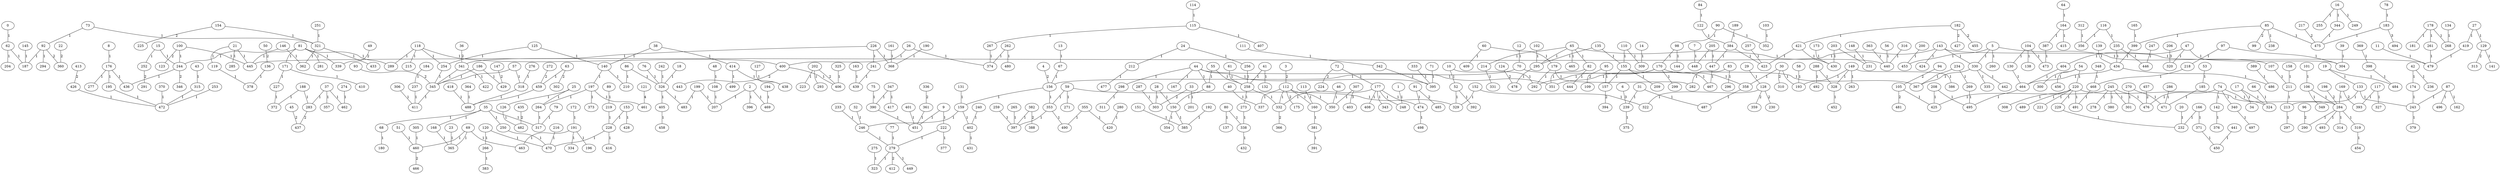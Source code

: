 graph abstract {
  0 [label="0"];
  1 [label="1"];
  2 [label="2"];
  3 [label="3"];
  4 [label="4"];
  5 [label="5"];
  6 [label="6"];
  7 [label="7"];
  8 [label="8"];
  9 [label="9"];
  10 [label="10"];
  11 [label="11"];
  12 [label="12"];
  13 [label="13"];
  14 [label="14"];
  15 [label="15"];
  16 [label="16"];
  17 [label="17"];
  18 [label="18"];
  19 [label="19"];
  20 [label="20"];
  21 [label="21"];
  22 [label="22"];
  23 [label="23"];
  24 [label="24"];
  25 [label="25"];
  26 [label="26"];
  27 [label="27"];
  28 [label="28"];
  29 [label="29"];
  30 [label="30"];
  31 [label="31"];
  32 [label="32"];
  33 [label="33"];
  34 [label="34"];
  35 [label="35"];
  36 [label="36"];
  37 [label="37"];
  38 [label="38"];
  39 [label="39"];
  40 [label="40"];
  41 [label="41"];
  42 [label="42"];
  43 [label="43"];
  44 [label="44"];
  45 [label="45"];
  46 [label="46"];
  47 [label="47"];
  48 [label="48"];
  49 [label="49"];
  50 [label="50"];
  51 [label="51"];
  52 [label="52"];
  53 [label="53"];
  54 [label="54"];
  55 [label="55"];
  56 [label="56"];
  57 [label="57"];
  58 [label="58"];
  59 [label="59"];
  60 [label="60"];
  61 [label="61"];
  62 [label="62"];
  63 [label="63"];
  64 [label="64"];
  65 [label="65"];
  66 [label="66"];
  67 [label="67"];
  68 [label="68"];
  69 [label="69"];
  70 [label="70"];
  71 [label="71"];
  72 [label="72"];
  73 [label="73"];
  74 [label="74"];
  75 [label="75"];
  76 [label="76"];
  77 [label="77"];
  78 [label="78"];
  79 [label="79"];
  80 [label="80"];
  81 [label="81"];
  82 [label="82"];
  83 [label="83"];
  84 [label="84"];
  85 [label="85"];
  86 [label="86"];
  87 [label="87"];
  88 [label="88"];
  89 [label="89"];
  90 [label="90"];
  91 [label="91"];
  92 [label="92"];
  93 [label="93"];
  94 [label="94"];
  95 [label="95"];
  96 [label="96"];
  97 [label="97"];
  98 [label="98"];
  99 [label="99"];
  100 [label="100"];
  101 [label="101"];
  102 [label="102"];
  103 [label="103"];
  104 [label="104"];
  105 [label="105"];
  106 [label="106"];
  107 [label="107"];
  108 [label="108"];
  109 [label="109"];
  110 [label="110"];
  111 [label="111"];
  112 [label="112"];
  113 [label="113"];
  114 [label="114"];
  115 [label="115"];
  116 [label="116"];
  117 [label="117"];
  118 [label="118"];
  119 [label="119"];
  120 [label="120"];
  121 [label="121"];
  122 [label="122"];
  123 [label="123"];
  124 [label="124"];
  125 [label="125"];
  126 [label="126"];
  127 [label="127"];
  128 [label="128"];
  129 [label="129"];
  130 [label="130"];
  131 [label="131"];
  132 [label="132"];
  133 [label="133"];
  134 [label="134"];
  135 [label="135"];
  136 [label="136"];
  137 [label="137"];
  138 [label="138"];
  139 [label="139"];
  140 [label="140"];
  141 [label="141"];
  142 [label="142"];
  143 [label="143"];
  144 [label="144"];
  145 [label="145"];
  146 [label="146"];
  147 [label="147"];
  148 [label="148"];
  149 [label="149"];
  150 [label="150"];
  151 [label="151"];
  152 [label="152"];
  153 [label="153"];
  154 [label="154"];
  155 [label="155"];
  156 [label="156"];
  157 [label="157"];
  158 [label="158"];
  159 [label="159"];
  160 [label="160"];
  161 [label="161"];
  162 [label="162"];
  163 [label="163"];
  164 [label="164"];
  165 [label="165"];
  166 [label="166"];
  167 [label="167"];
  168 [label="168"];
  169 [label="169"];
  170 [label="170"];
  171 [label="171"];
  172 [label="172"];
  173 [label="173"];
  174 [label="174"];
  175 [label="175"];
  176 [label="176"];
  177 [label="177"];
  178 [label="178"];
  179 [label="179"];
  180 [label="180"];
  181 [label="181"];
  182 [label="182"];
  183 [label="183"];
  184 [label="184"];
  185 [label="185"];
  186 [label="186"];
  187 [label="187"];
  188 [label="188"];
  189 [label="189"];
  190 [label="190"];
  191 [label="191"];
  192 [label="192"];
  193 [label="193"];
  194 [label="194"];
  195 [label="195"];
  196 [label="196"];
  197 [label="197"];
  198 [label="198"];
  199 [label="199"];
  200 [label="200"];
  201 [label="201"];
  202 [label="202"];
  203 [label="203"];
  204 [label="204"];
  205 [label="205"];
  206 [label="206"];
  207 [label="207"];
  208 [label="208"];
  209 [label="209"];
  210 [label="210"];
  211 [label="211"];
  212 [label="212"];
  213 [label="213"];
  214 [label="214"];
  215 [label="215"];
  216 [label="216"];
  217 [label="217"];
  218 [label="218"];
  219 [label="219"];
  220 [label="220"];
  221 [label="221"];
  222 [label="222"];
  223 [label="223"];
  224 [label="224"];
  225 [label="225"];
  226 [label="226"];
  227 [label="227"];
  228 [label="228"];
  229 [label="229"];
  230 [label="230"];
  231 [label="231"];
  232 [label="232"];
  233 [label="233"];
  234 [label="234"];
  235 [label="235"];
  236 [label="236"];
  237 [label="237"];
  238 [label="238"];
  239 [label="239"];
  240 [label="240"];
  241 [label="241"];
  242 [label="242"];
  243 [label="243"];
  244 [label="244"];
  245 [label="245"];
  246 [label="246"];
  247 [label="247"];
  248 [label="248"];
  249 [label="249"];
  250 [label="250"];
  251 [label="251"];
  252 [label="252"];
  253 [label="253"];
  254 [label="254"];
  255 [label="255"];
  256 [label="256"];
  257 [label="257"];
  258 [label="258"];
  259 [label="259"];
  260 [label="260"];
  261 [label="261"];
  262 [label="262"];
  263 [label="263"];
  264 [label="264"];
  265 [label="265"];
  266 [label="266"];
  267 [label="267"];
  268 [label="268"];
  269 [label="269"];
  270 [label="270"];
  271 [label="271"];
  272 [label="272"];
  273 [label="273"];
  274 [label="274"];
  275 [label="275"];
  276 [label="276"];
  277 [label="277"];
  278 [label="278"];
  279 [label="279"];
  280 [label="280"];
  281 [label="281"];
  282 [label="282"];
  283 [label="283"];
  284 [label="284"];
  285 [label="285"];
  286 [label="286"];
  287 [label="287"];
  288 [label="288"];
  289 [label="289"];
  290 [label="290"];
  291 [label="291"];
  292 [label="292"];
  293 [label="293"];
  294 [label="294"];
  295 [label="295"];
  296 [label="296"];
  297 [label="297"];
  298 [label="298"];
  299 [label="299"];
  300 [label="300"];
  301 [label="301"];
  302 [label="302"];
  303 [label="303"];
  304 [label="304"];
  305 [label="305"];
  306 [label="306"];
  307 [label="307"];
  308 [label="308"];
  309 [label="309"];
  310 [label="310"];
  311 [label="311"];
  312 [label="312"];
  313 [label="313"];
  314 [label="314"];
  315 [label="315"];
  316 [label="316"];
  317 [label="317"];
  318 [label="318"];
  319 [label="319"];
  320 [label="320"];
  321 [label="321"];
  322 [label="322"];
  323 [label="323"];
  324 [label="324"];
  325 [label="325"];
  326 [label="326"];
  327 [label="327"];
  328 [label="328"];
  329 [label="329"];
  330 [label="330"];
  331 [label="331"];
  332 [label="332"];
  333 [label="333"];
  334 [label="334"];
  335 [label="335"];
  336 [label="336"];
  337 [label="337"];
  338 [label="338"];
  339 [label="339"];
  340 [label="340"];
  341 [label="341"];
  342 [label="342"];
  343 [label="343"];
  344 [label="344"];
  345 [label="345"];
  346 [label="346"];
  347 [label="347"];
  348 [label="348"];
  349 [label="349"];
  350 [label="350"];
  351 [label="351"];
  352 [label="352"];
  353 [label="353"];
  354 [label="354"];
  355 [label="355"];
  356 [label="356"];
  357 [label="357"];
  358 [label="358"];
  359 [label="359"];
  360 [label="360"];
  361 [label="361"];
  362 [label="362"];
  363 [label="363"];
  364 [label="364"];
  365 [label="365"];
  366 [label="366"];
  367 [label="367"];
  368 [label="368"];
  369 [label="369"];
  370 [label="370"];
  371 [label="371"];
  372 [label="372"];
  373 [label="373"];
  374 [label="374"];
  375 [label="375"];
  376 [label="376"];
  377 [label="377"];
  378 [label="378"];
  379 [label="379"];
  380 [label="380"];
  381 [label="381"];
  382 [label="382"];
  383 [label="383"];
  384 [label="384"];
  385 [label="385"];
  386 [label="386"];
  387 [label="387"];
  388 [label="388"];
  389 [label="389"];
  390 [label="390"];
  391 [label="391"];
  392 [label="392"];
  393 [label="393"];
  394 [label="394"];
  395 [label="395"];
  396 [label="396"];
  397 [label="397"];
  398 [label="398"];
  399 [label="399"];
  400 [label="400"];
  401 [label="401"];
  402 [label="402"];
  403 [label="403"];
  404 [label="404"];
  405 [label="405"];
  406 [label="406"];
  407 [label="407"];
  408 [label="408"];
  409 [label="409"];
  410 [label="410"];
  411 [label="411"];
  412 [label="412"];
  413 [label="413"];
  414 [label="414"];
  415 [label="415"];
  416 [label="416"];
  417 [label="417"];
  418 [label="418"];
  419 [label="419"];
  420 [label="420"];
  421 [label="421"];
  422 [label="422"];
  423 [label="423"];
  424 [label="424"];
  425 [label="425"];
  426 [label="426"];
  427 [label="427"];
  428 [label="428"];
  429 [label="429"];
  430 [label="430"];
  431 [label="431"];
  432 [label="432"];
  433 [label="433"];
  434 [label="434"];
  435 [label="435"];
  436 [label="436"];
  437 [label="437"];
  438 [label="438"];
  439 [label="439"];
  440 [label="440"];
  441 [label="441"];
  442 [label="442"];
  443 [label="443"];
  444 [label="444"];
  445 [label="445"];
  446 [label="446"];
  447 [label="447"];
  448 [label="448"];
  449 [label="449"];
  450 [label="450"];
  451 [label="451"];
  452 [label="452"];
  453 [label="453"];
  454 [label="454"];
  455 [label="455"];
  456 [label="456"];
  457 [label="457"];
  458 [label="458"];
  459 [label="459"];
  460 [label="460"];
  461 [label="461"];
  462 [label="462"];
  463 [label="463"];
  464 [label="464"];
  465 [label="465"];
  466 [label="466"];
  467 [label="467"];
  468 [label="468"];
  469 [label="469"];
  470 [label="470"];
  471 [label="471"];
  472 [label="472"];
  473 [label="473"];
  474 [label="474"];
  475 [label="475"];
  476 [label="476"];
  477 [label="477"];
  478 [label="478"];
  479 [label="479"];
  480 [label="480"];
  481 [label="481"];
  482 [label="482"];
  483 [label="483"];
  484 [label="484"];
  485 [label="485"];
  486 [label="486"];
  487 [label="487"];
  488 [label="488"];
  489 [label="489"];
  490 [label="490"];
  491 [label="491"];
  492 [label="492"];
  493 [label="493"];
  494 [label="494"];
  495 [label="495"];
  496 [label="496"];
  497 [label="497"];
  498 [label="498"];
  499 [label="499"];
  0 -- 62 [label="1"];
  1 -- 248 [label="1"];
  2 -- 396 [label="1"];
  2 -- 469 [label="1"];
  2 -- 207 [label="1"];
  3 -- 112 [label="2"];
  4 -- 156 [label="2"];
  5 -- 260 [label="1"];
  5 -- 107 [label="1"];
  5 -- 330 [label="1"];
  5 -- 453 [label="1"];
  6 -- 239 [label="3"];
  7 -- 448 [label="1"];
  8 -- 176 [label="1"];
  9 -- 451 [label="1"];
  9 -- 222 [label="1"];
  10 -- 52 [label="1"];
  10 -- 292 [label="1"];
  11 -- 479 [label="1"];
  12 -- 70 [label="1"];
  13 -- 67 [label="1"];
  14 -- 309 [label="1"];
  15 -- 252 [label="1"];
  15 -- 244 [label="1"];
  16 -- 255 [label="1"];
  16 -- 249 [label="1"];
  16 -- 344 [label="1"];
  17 -- 34 [label="1"];
  17 -- 324 [label="1"];
  18 -- 326 [label="1"];
  19 -- 484 [label="1"];
  19 -- 133 [label="1"];
  20 -- 232 [label="1"];
  21 -- 119 [label="1"];
  21 -- 445 [label="1"];
  21 -- 285 [label="1"];
  22 -- 360 [label="2"];
  23 -- 365 [label="1"];
  24 -- 256 [label="1"];
  24 -- 212 [label="1"];
  25 -- 126 [label="1"];
  25 -- 264 [label="1"];
  26 -- 374 [label="1"];
  26 -- 400 [label="1"];
  27 -- 419 [label="1"];
  27 -- 129 [label="1"];
  28 -- 303 [label="1"];
  28 -- 150 [label="1"];
  29 -- 128 [label="1"];
  30 -- 193 [label="1"];
  30 -- 310 [label="2"];
  30 -- 358 [label="1"];
  31 -- 239 [label="1"];
  31 -- 487 [label="1"];
  32 -- 246 [label="1"];
  33 -- 303 [label="2"];
  33 -- 201 [label="1"];
  35 -- 68 [label="1"];
  35 -- 250 [label="1"];
  35 -- 168 [label="1"];
  35 -- 317 [label="1"];
  36 -- 341 [label="2"];
  37 -- 283 [label="1"];
  37 -- 357 [label="1"];
  37 -- 462 [label="1"];
  38 -- 414 [label="1"];
  38 -- 140 [label="1"];
  39 -- 304 [label="1"];
  40 -- 337 [label="1"];
  41 -- 258 [label="1"];
  41 -- 132 [label="1"];
  42 -- 174 [label="1"];
  42 -- 236 [label="1"];
  43 -- 315 [label="1"];
  44 -- 88 [label="1"];
  44 -- 167 [label="1"];
  44 -- 395 [label="1"];
  44 -- 351 [label="1"];
  44 -- 298 [label="1"];
  45 -- 437 [label="2"];
  46 -- 350 [label="1"];
  47 -- 304 [label="1"];
  47 -- 320 [label="1"];
  47 -- 404 [label="1"];
  48 -- 108 [label="1"];
  49 -- 339 [label="2"];
  50 -- 136 [label="2"];
  51 -- 460 [label="1"];
  52 -- 392 [label="1"];
  52 -- 329 [label="1"];
  53 -- 185 [label="1"];
  54 -- 220 [label="1"];
  54 -- 300 [label="1"];
  54 -- 456 [label="1"];
  55 -- 88 [label="1"];
  55 -- 258 [label="1"];
  56 -- 440 [label="1"];
  57 -- 318 [label="1"];
  57 -- 345 [label="1"];
  58 -- 193 [label="1"];
  59 -- 271 [label="1"];
  59 -- 353 [label="1"];
  59 -- 329 [label="1"];
  60 -- 409 [label="1"];
  60 -- 179 [label="1"];
  61 -- 258 [label="1"];
  62 -- 187 [label="1"];
  62 -- 204 [label="1"];
  63 -- 459 [label="1"];
  63 -- 302 [label="2"];
  64 -- 164 [label="1"];
  65 -- 465 [label="1"];
  65 -- 214 [label="1"];
  65 -- 295 [label="1"];
  65 -- 82 [label="1"];
  65 -- 440 [label="1"];
  66 -- 324 [label="1"];
  67 -- 156 [label="1"];
  68 -- 180 [label="1"];
  69 -- 460 [label="1"];
  69 -- 365 [label="1"];
  69 -- 463 [label="1"];
  70 -- 367 [label="1"];
  70 -- 156 [label="1"];
  71 -- 395 [label="1"];
  72 -- 177 [label="1"];
  72 -- 224 [label="2"];
  73 -- 92 [label="1"];
  73 -- 321 [label="1"];
  74 -- 324 [label="1"];
  74 -- 142 [label="1"];
  74 -- 340 [label="1"];
  74 -- 476 [label="1"];
  75 -- 390 [label="1"];
  76 -- 326 [label="1"];
  77 -- 279 [label="1"];
  78 -- 183 [label="1"];
  79 -- 317 [label="1"];
  80 -- 137 [label="1"];
  80 -- 338 [label="1"];
  81 -- 281 [label="1"];
  81 -- 445 [label="1"];
  81 -- 289 [label="1"];
  81 -- 339 [label="1"];
  81 -- 171 [label="1"];
  82 -- 444 [label="1"];
  82 -- 351 [label="1"];
  83 -- 282 [label="1"];
  83 -- 296 [label="1"];
  84 -- 122 [label="1"];
  85 -- 399 [label="1"];
  85 -- 99 [label="2"];
  85 -- 238 [label="1"];
  85 -- 475 [label="1"];
  86 -- 326 [label="1"];
  86 -- 210 [label="1"];
  87 -- 243 [label="1"];
  87 -- 496 [label="1"];
  87 -- 162 [label="1"];
  88 -- 150 [label="1"];
  89 -- 219 [label="1"];
  90 -- 352 [label="1"];
  90 -- 98 [label="1"];
  91 -- 485 [label="2"];
  91 -- 474 [label="1"];
  92 -- 294 [label="1"];
  92 -- 360 [label="2"];
  92 -- 187 [label="1"];
  93 -- 345 [label="2"];
  94 -- 105 [label="2"];
  95 -- 157 [label="1"];
  95 -- 109 [label="2"];
  96 -- 290 [label="2"];
  97 -- 304 [label="1"];
  97 -- 218 [label="1"];
  98 -- 170 [label="1"];
  98 -- 144 [label="1"];
  100 -- 445 [label="1"];
  100 -- 244 [label="1"];
  100 -- 123 [label="2"];
  101 -- 106 [label="1"];
  102 -- 295 [label="1"];
  103 -- 352 [label="1"];
  104 -- 138 [label="1"];
  104 -- 130 [label="1"];
  104 -- 473 [label="1"];
  105 -- 425 [label="1"];
  105 -- 481 [label="2"];
  106 -- 284 [label="1"];
  106 -- 349 [label="1"];
  107 -- 211 [label="1"];
  108 -- 207 [label="1"];
  110 -- 309 [label="1"];
  110 -- 155 [label="1"];
  111 -- 342 [label="1"];
  112 -- 160 [label="1"];
  112 -- 337 [label="1"];
  112 -- 175 [label="2"];
  112 -- 332 [label="1"];
  112 -- 350 [label="1"];
  113 -- 160 [label="1"];
  114 -- 115 [label="1"];
  115 -- 407 [label="1"];
  115 -- 267 [label="1"];
  116 -- 235 [label="1"];
  116 -- 356 [label="1"];
  117 -- 327 [label="1"];
  117 -- 393 [label="1"];
  118 -- 289 [label="1"];
  118 -- 400 [label="1"];
  118 -- 215 [label="1"];
  118 -- 254 [label="1"];
  119 -- 378 [label="1"];
  120 -- 470 [label="1"];
  120 -- 266 [label="1"];
  121 -- 461 [label="4"];
  122 -- 384 [label="1"];
  124 -- 478 [label="2"];
  125 -- 254 [label="1"];
  125 -- 140 [label="1"];
  126 -- 482 [label="1"];
  127 -- 438 [label="1"];
  128 -- 322 [label="1"];
  128 -- 230 [label="2"];
  128 -- 359 [label="2"];
  129 -- 313 [label="2"];
  129 -- 141 [label="1"];
  130 -- 464 [label="1"];
  131 -- 159 [label="1"];
  133 -- 243 [label="1"];
  133 -- 213 [label="1"];
  134 -- 268 [label="1"];
  135 -- 155 [label="1"];
  135 -- 295 [label="1"];
  136 -- 378 [label="1"];
  139 -- 434 [label="1"];
  140 -- 210 [label="1"];
  140 -- 197 [label="1"];
  142 -- 376 [label="1"];
  143 -- 479 [label="1"];
  143 -- 330 [label="1"];
  143 -- 424 [label="1"];
  143 -- 445 [label="1"];
  145 -- 187 [label="1"];
  146 -- 362 [label="1"];
  146 -- 244 [label="1"];
  147 -- 429 [label="2"];
  148 -- 231 [label="1"];
  149 -- 193 [label="1"];
  149 -- 328 [label="1"];
  149 -- 386 [label="1"];
  149 -- 263 [label="1"];
  150 -- 385 [label="1"];
  150 -- 354 [label="1"];
  151 -- 385 [label="1"];
  152 -- 329 [label="1"];
  152 -- 322 [label="1"];
  153 -- 228 [label="1"];
  153 -- 428 [label="1"];
  154 -- 225 [label="2"];
  154 -- 321 [label="1"];
  155 -- 157 [label="1"];
  155 -- 209 [label="1"];
  155 -- 467 [label="1"];
  156 -- 159 [label="1"];
  156 -- 353 [label="1"];
  157 -- 394 [label="2"];
  158 -- 211 [label="1"];
  159 -- 246 [label="1"];
  159 -- 402 [label="1"];
  160 -- 381 [label="1"];
  161 -- 368 [label="1"];
  163 -- 439 [label="1"];
  164 -- 415 [label="1"];
  164 -- 387 [label="1"];
  165 -- 399 [label="1"];
  166 -- 371 [label="1"];
  166 -- 232 [label="1"];
  168 -- 365 [label="1"];
  169 -- 393 [label="2"];
  169 -- 284 [label="1"];
  170 -- 299 [label="1"];
  170 -- 351 [label="1"];
  170 -- 292 [label="1"];
  170 -- 358 [label="1"];
  171 -- 227 [label="1"];
  171 -- 410 [label="1"];
  172 -- 191 [label="1"];
  173 -- 430 [label="1"];
  174 -- 243 [label="1"];
  176 -- 436 [label="1"];
  176 -- 195 [label="1"];
  176 -- 277 [label="1"];
  177 -- 343 [label="1"];
  177 -- 474 [label="1"];
  177 -- 408 [label="1"];
  177 -- 332 [label="1"];
  177 -- 248 [label="1"];
  178 -- 268 [label="1"];
  178 -- 261 [label="1"];
  178 -- 181 [label="1"];
  179 -- 282 [label="1"];
  179 -- 292 [label="1"];
  182 -- 455 [label="2"];
  182 -- 421 [label="1"];
  182 -- 427 [label="2"];
  183 -- 475 [label="1"];
  183 -- 494 [label="3"];
  184 -- 237 [label="1"];
  185 -- 471 [label="1"];
  186 -- 345 [label="1"];
  186 -- 429 [label="1"];
  188 -- 283 [label="1"];
  188 -- 372 [label="1"];
  189 -- 384 [label="1"];
  190 -- 368 [label="1"];
  191 -- 196 [label="1"];
  191 -- 463 [label="1"];
  191 -- 334 [label="1"];
  192 -- 385 [label="1"];
  194 -- 469 [label="1"];
  195 -- 472 [label="1"];
  197 -- 373 [label="1"];
  197 -- 264 [label="1"];
  197 -- 461 [label="1"];
  198 -- 284 [label="2"];
  199 -- 207 [label="1"];
  199 -- 483 [label="1"];
  200 -- 453 [label="1"];
  202 -- 223 [label="1"];
  202 -- 293 [label="1"];
  202 -- 406 [label="2"];
  203 -- 231 [label="1"];
  203 -- 430 [label="1"];
  205 -- 447 [label="1"];
  205 -- 448 [label="1"];
  206 -- 320 [label="3"];
  208 -- 425 [label="1"];
  208 -- 495 [label="1"];
  211 -- 213 [label="1"];
  212 -- 477 [label="1"];
  213 -- 297 [label="1"];
  214 -- 331 [label="1"];
  216 -- 470 [label="1"];
  217 -- 475 [label="2"];
  218 -- 468 [label="1"];
  219 -- 228 [label="1"];
  220 -- 491 [label="1"];
  220 -- 221 [label="1"];
  220 -- 284 [label="1"];
  220 -- 229 [label="1"];
  220 -- 489 [label="1"];
  220 -- 308 [label="1"];
  222 -- 377 [label="1"];
  222 -- 279 [label="1"];
  226 -- 368 [label="1"];
  226 -- 241 [label="1"];
  226 -- 341 [label="1"];
  227 -- 372 [label="1"];
  228 -- 470 [label="1"];
  228 -- 416 [label="1"];
  229 -- 232 [label="1"];
  233 -- 246 [label="1"];
  234 -- 367 [label="1"];
  234 -- 269 [label="1"];
  235 -- 446 [label="1"];
  235 -- 434 [label="1"];
  237 -- 411 [label="1"];
  239 -- 375 [label="1"];
  240 -- 402 [label="1"];
  241 -- 439 [label="1"];
  242 -- 326 [label="1"];
  243 -- 379 [label="1"];
  244 -- 436 [label="1"];
  244 -- 346 [label="2"];
  245 -- 301 [label="1"];
  245 -- 425 [label="1"];
  245 -- 278 [label="1"];
  245 -- 380 [label="1"];
  245 -- 476 [label="1"];
  246 -- 279 [label="1"];
  247 -- 446 [label="1"];
  250 -- 470 [label="1"];
  251 -- 321 [label="1"];
  252 -- 291 [label="2"];
  253 -- 472 [label="1"];
  254 -- 345 [label="1"];
  256 -- 258 [label="1"];
  257 -- 423 [label="1"];
  258 -- 332 [label="1"];
  258 -- 273 [label="1"];
  259 -- 397 [label="1"];
  261 -- 479 [label="1"];
  262 -- 480 [label="1"];
  262 -- 374 [label="1"];
  264 -- 317 [label="1"];
  265 -- 397 [label="1"];
  266 -- 383 [label="1"];
  267 -- 374 [label="1"];
  269 -- 495 [label="1"];
  270 -- 471 [label="1"];
  270 -- 301 [label="1"];
  272 -- 459 [label="2"];
  273 -- 338 [label="1"];
  274 -- 462 [label="1"];
  275 -- 323 [label="1"];
  276 -- 318 [label="1"];
  279 -- 412 [label="2"];
  279 -- 449 [label="1"];
  279 -- 323 [label="1"];
  280 -- 420 [label="1"];
  283 -- 437 [label="2"];
  284 -- 290 [label="1"];
  284 -- 493 [label="1"];
  284 -- 314 [label="1"];
  284 -- 319 [label="1"];
  286 -- 471 [label="1"];
  287 -- 303 [label="1"];
  288 -- 328 [label="1"];
  288 -- 492 [label="1"];
  295 -- 478 [label="1"];
  298 -- 311 [label="1"];
  305 -- 460 [label="1"];
  306 -- 411 [label="1"];
  307 -- 350 [label="1"];
  307 -- 403 [label="3"];
  312 -- 356 [label="1"];
  315 -- 472 [label="1"];
  316 -- 440 [label="1"];
  318 -- 488 [label="1"];
  319 -- 454 [label="1"];
  321 -- 362 [label="1"];
  321 -- 433 [label="1"];
  325 -- 406 [label="1"];
  326 -- 483 [label="1"];
  326 -- 405 [label="1"];
  328 -- 452 [label="1"];
  330 -- 442 [label="1"];
  330 -- 367 [label="1"];
  330 -- 335 [label="1"];
  332 -- 366 [label="2"];
  333 -- 395 [label="1"];
  336 -- 361 [label="2"];
  338 -- 432 [label="1"];
  340 -- 497 [label="1"];
  341 -- 345 [label="1"];
  341 -- 422 [label="1"];
  342 -- 395 [label="1"];
  344 -- 475 [label="1"];
  345 -- 411 [label="1"];
  347 -- 417 [label="1"];
  347 -- 390 [label="1"];
  348 -- 468 [label="1"];
  353 -- 397 [label="1"];
  353 -- 490 [label="1"];
  355 -- 420 [label="1"];
  355 -- 490 [label="1"];
  358 -- 487 [label="1"];
  361 -- 451 [label="1"];
  363 -- 440 [label="1"];
  364 -- 488 [label="1"];
  369 -- 398 [label="1"];
  370 -- 472 [label="1"];
  371 -- 450 [label="1"];
  381 -- 391 [label="1"];
  382 -- 388 [label="2"];
  382 -- 397 [label="1"];
  384 -- 447 [label="1"];
  384 -- 423 [label="1"];
  387 -- 473 [label="1"];
  389 -- 486 [label="1"];
  390 -- 451 [label="1"];
  398 -- 484 [label="1"];
  399 -- 434 [label="1"];
  400 -- 406 [label="1"];
  400 -- 443 [label="2"];
  401 -- 451 [label="1"];
  402 -- 431 [label="1"];
  404 -- 464 [label="1"];
  405 -- 458 [label="1"];
  413 -- 426 [label="2"];
  414 -- 499 [label="1"];
  414 -- 438 [label="1"];
  418 -- 488 [label="1"];
  419 -- 479 [label="1"];
  421 -- 423 [label="1"];
  421 -- 430 [label="1"];
  426 -- 472 [label="1"];
  434 -- 464 [label="1"];
  434 -- 486 [label="1"];
  435 -- 482 [label="2"];
  441 -- 450 [label="1"];
  447 -- 467 [label="1"];
  457 -- 476 [label="2"];
  459 -- 488 [label="1"];
  460 -- 466 [label="2"];
  464 -- 495 [label="1"];
  468 -- 491 [label="1"];
  474 -- 498 [label="1"];
}
